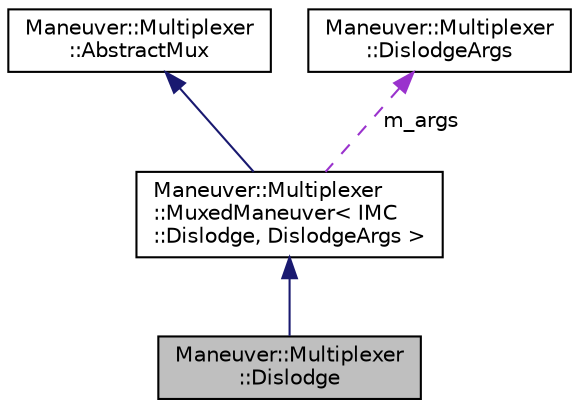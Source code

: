 digraph "Maneuver::Multiplexer::Dislodge"
{
  edge [fontname="Helvetica",fontsize="10",labelfontname="Helvetica",labelfontsize="10"];
  node [fontname="Helvetica",fontsize="10",shape=record];
  Node3 [label="Maneuver::Multiplexer\l::Dislodge",height=0.2,width=0.4,color="black", fillcolor="grey75", style="filled", fontcolor="black"];
  Node4 -> Node3 [dir="back",color="midnightblue",fontsize="10",style="solid",fontname="Helvetica"];
  Node4 [label="Maneuver::Multiplexer\l::MuxedManeuver\< IMC\l::Dislodge, DislodgeArgs \>",height=0.2,width=0.4,color="black", fillcolor="white", style="filled",URL="$class_maneuver_1_1_multiplexer_1_1_muxed_maneuver.html"];
  Node5 -> Node4 [dir="back",color="midnightblue",fontsize="10",style="solid",fontname="Helvetica"];
  Node5 [label="Maneuver::Multiplexer\l::AbstractMux",height=0.2,width=0.4,color="black", fillcolor="white", style="filled",URL="$class_maneuver_1_1_multiplexer_1_1_abstract_mux.html",tooltip="Abstract Multiplexed maneuver. "];
  Node6 -> Node4 [dir="back",color="darkorchid3",fontsize="10",style="dashed",label=" m_args" ,fontname="Helvetica"];
  Node6 [label="Maneuver::Multiplexer\l::DislodgeArgs",height=0.2,width=0.4,color="black", fillcolor="white", style="filled",URL="$struct_maneuver_1_1_multiplexer_1_1_dislodge_args.html"];
}
